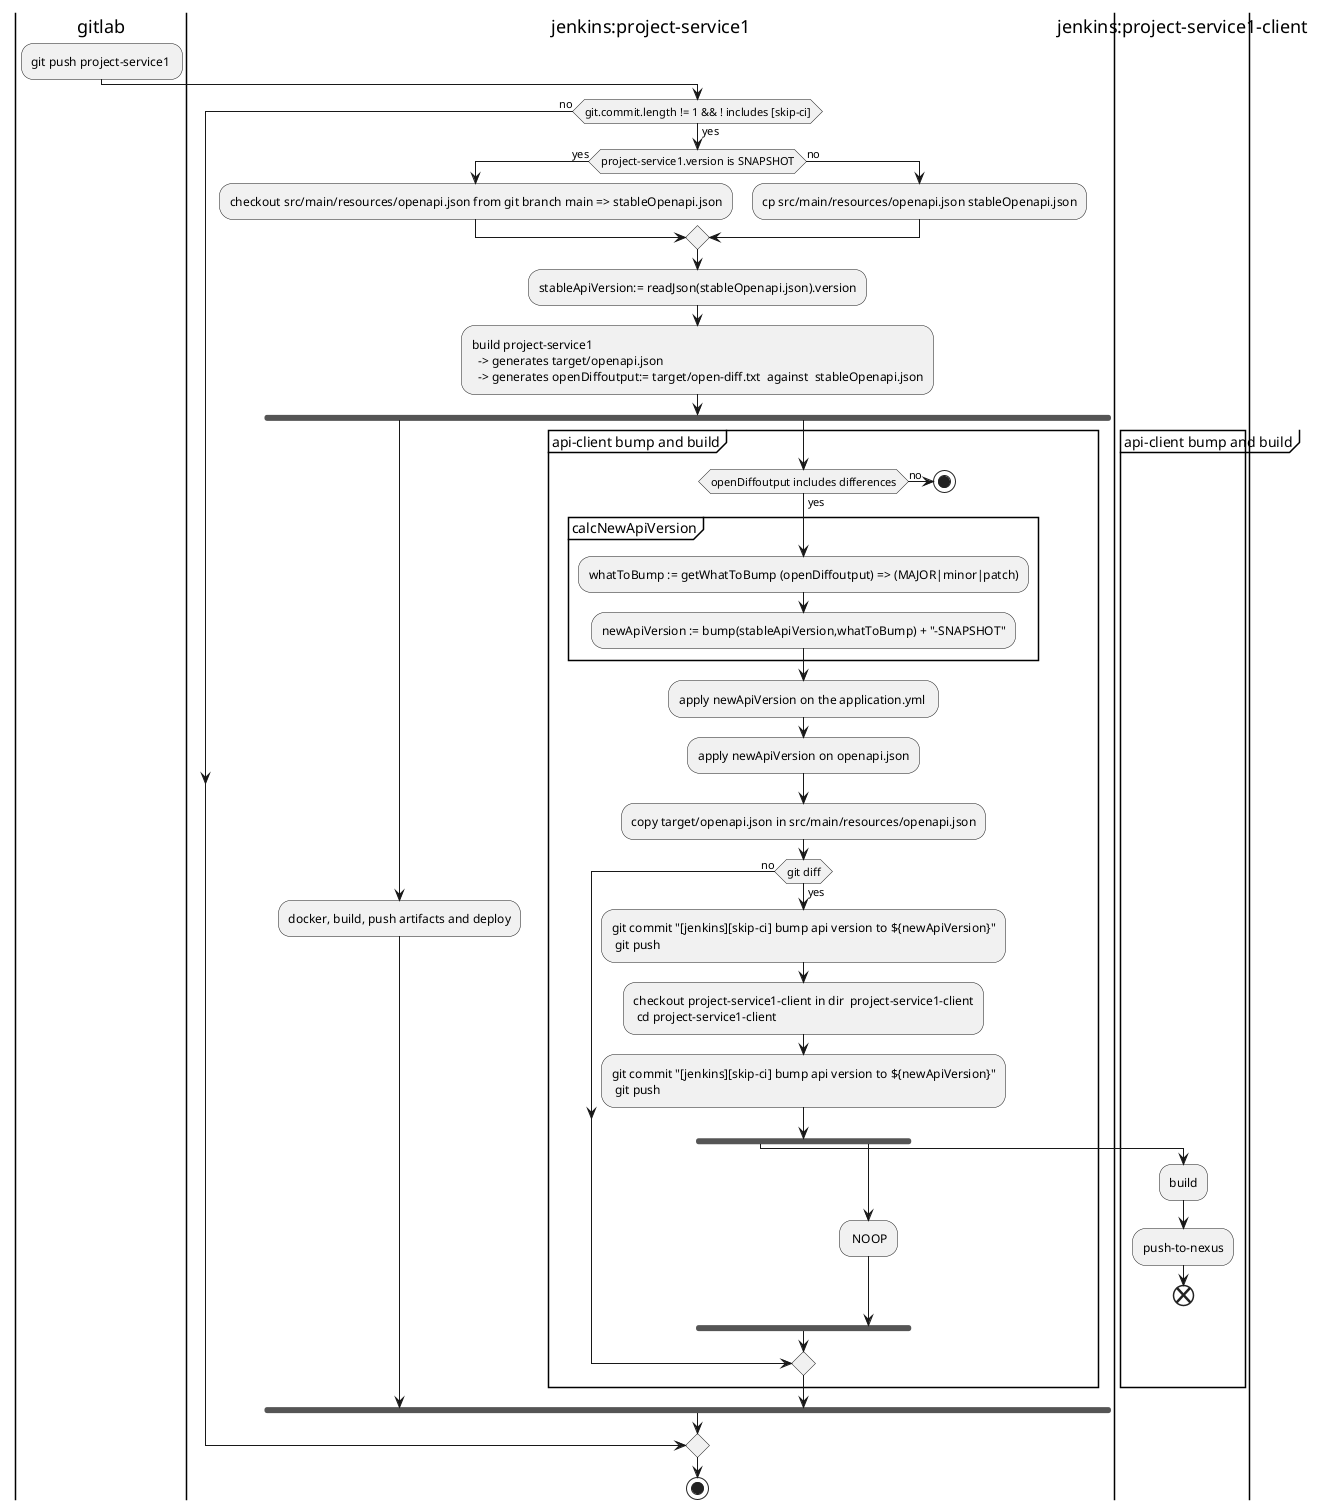 @startuml "client generation"
|gitlab|
  :git push project-service1 ;
|jenkins:project-service1|
  if(git.commit.length != 1 && ! includes [skip-ci]) then (yes)
    if(project-service1.version is SNAPSHOT) then (yes)
      :checkout src/main/resources/openapi.json from git branch main => stableOpenapi.json;
    else (no)
      :cp src/main/resources/openapi.json stableOpenapi.json;
    endif
    :stableApiVersion:= readJson(stableOpenapi.json).version;
    :build project-service1
      -> generates target/openapi.json 
      -> generates openDiffoutput:= target/open-diff.txt  against  stableOpenapi.json;
    fork
      :docker, build, push artifacts and deploy;
    fork again
      partition api-client bump and build {
        if(openDiffoutput includes differences) then (yes)
          partition calcNewApiVersion{
            :whatToBump := getWhatToBump (openDiffoutput) => (MAJOR|minor|patch);
            :newApiVersion := bump(stableApiVersion,whatToBump) + "-SNAPSHOT";
          }
          :apply newApiVersion on the application.yml ;
          :apply newApiVersion on openapi.json;  
          :copy target/openapi.json in src/main/resources/openapi.json;
          if(git diff) then (yes) 
            :git commit "[jenkins][skip-ci] bump api version to ${newApiVersion}"
             git push ;                    
            :checkout project-service1-client in dir  project-service1-client 
             cd project-service1-client;
            :git commit "[jenkins][skip-ci] bump api version to ${newApiVersion}"
             git push ;                    
            fork
              |jenkins:project-service1-client|
                :build;
                :push-to-nexus;
                end
            fork again
              |jenkins:project-service1|
              : NOOP;
            end fork
          else (no)
          endif
        else (no)
          stop
        endif
      }
    end fork
  else (no)
  endif
  stop
@enduml